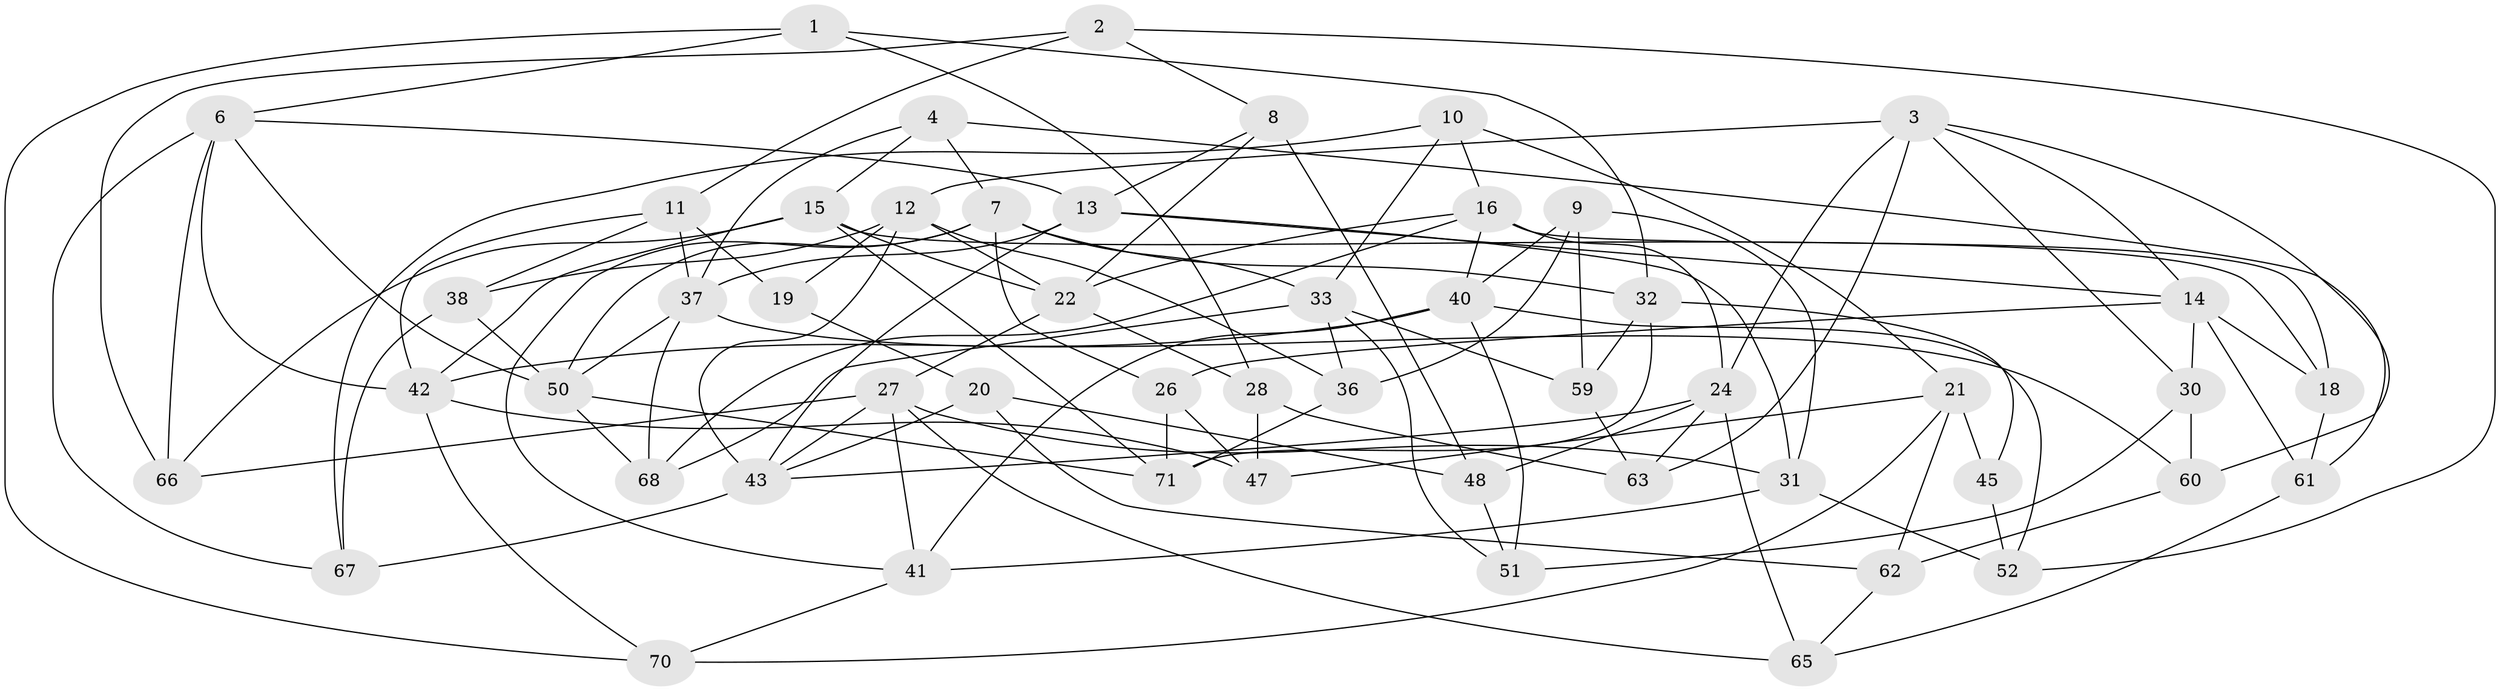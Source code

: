 // Generated by graph-tools (version 1.1) at 2025/24/03/03/25 07:24:29]
// undirected, 52 vertices, 123 edges
graph export_dot {
graph [start="1"]
  node [color=gray90,style=filled];
  1;
  2;
  3 [super="+5"];
  4;
  6 [super="+75"];
  7 [super="+29"];
  8;
  9;
  10;
  11 [super="+58"];
  12 [super="+69"];
  13 [super="+34"];
  14 [super="+17"];
  15 [super="+44"];
  16 [super="+23"];
  18;
  19;
  20;
  21 [super="+49"];
  22 [super="+25"];
  24 [super="+72"];
  26;
  27 [super="+46"];
  28;
  30;
  31 [super="+35"];
  32 [super="+56"];
  33 [super="+39"];
  36;
  37 [super="+55"];
  38;
  40 [super="+53"];
  41 [super="+64"];
  42 [super="+54"];
  43 [super="+57"];
  45;
  47;
  48;
  50 [super="+73"];
  51;
  52;
  59;
  60;
  61;
  62;
  63;
  65;
  66;
  67;
  68;
  70;
  71 [super="+74"];
  1 -- 32;
  1 -- 70;
  1 -- 6;
  1 -- 28;
  2 -- 8;
  2 -- 66;
  2 -- 52;
  2 -- 11;
  3 -- 14;
  3 -- 60;
  3 -- 24;
  3 -- 30;
  3 -- 63;
  3 -- 12;
  4 -- 37;
  4 -- 7;
  4 -- 61;
  4 -- 15;
  6 -- 67;
  6 -- 50;
  6 -- 42;
  6 -- 66;
  6 -- 13;
  7 -- 32;
  7 -- 26;
  7 -- 41;
  7 -- 50;
  7 -- 33;
  8 -- 48;
  8 -- 22;
  8 -- 13;
  9 -- 36;
  9 -- 59;
  9 -- 31;
  9 -- 40;
  10 -- 16;
  10 -- 67;
  10 -- 33;
  10 -- 21;
  11 -- 38;
  11 -- 19 [weight=2];
  11 -- 37;
  11 -- 42;
  12 -- 19;
  12 -- 38;
  12 -- 36;
  12 -- 43;
  12 -- 22;
  13 -- 31;
  13 -- 37;
  13 -- 43;
  13 -- 14;
  14 -- 26;
  14 -- 18;
  14 -- 61;
  14 -- 30;
  15 -- 22;
  15 -- 66;
  15 -- 18;
  15 -- 71;
  15 -- 42;
  16 -- 24;
  16 -- 68;
  16 -- 18;
  16 -- 40;
  16 -- 22;
  18 -- 61;
  19 -- 20;
  20 -- 62;
  20 -- 43;
  20 -- 48;
  21 -- 70;
  21 -- 45 [weight=2];
  21 -- 62;
  21 -- 47;
  22 -- 28;
  22 -- 27;
  24 -- 65;
  24 -- 48;
  24 -- 63;
  24 -- 43;
  26 -- 47;
  26 -- 71;
  27 -- 66;
  27 -- 65;
  27 -- 43;
  27 -- 41;
  27 -- 31;
  28 -- 63;
  28 -- 47;
  30 -- 60;
  30 -- 51;
  31 -- 41 [weight=2];
  31 -- 52;
  32 -- 45;
  32 -- 59;
  32 -- 71 [weight=2];
  33 -- 68;
  33 -- 36;
  33 -- 59;
  33 -- 51;
  36 -- 71;
  37 -- 60;
  37 -- 68;
  37 -- 50;
  38 -- 67;
  38 -- 50;
  40 -- 42;
  40 -- 41;
  40 -- 51;
  40 -- 52;
  41 -- 70;
  42 -- 70;
  42 -- 47;
  43 -- 67;
  45 -- 52;
  48 -- 51;
  50 -- 68;
  50 -- 71;
  59 -- 63;
  60 -- 62;
  61 -- 65;
  62 -- 65;
}

